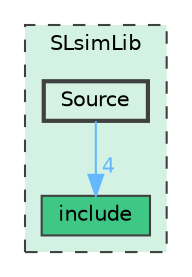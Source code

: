 digraph "SLsimLib/Source"
{
 // LATEX_PDF_SIZE
  bgcolor="transparent";
  edge [fontname=Helvetica,fontsize=10,labelfontname=Helvetica,labelfontsize=10];
  node [fontname=Helvetica,fontsize=10,shape=box,height=0.2,width=0.4];
  compound=true
  subgraph clusterdir_55925bd33ed9b71a1b473542f7ae7f24 {
    graph [ bgcolor="#d4f2e4", pencolor="grey25", label="SLsimLib", fontname=Helvetica,fontsize=10 style="filled,dashed", URL="dir_55925bd33ed9b71a1b473542f7ae7f24.html",tooltip=""]
  dir_d255db3c0926674bed0b75f79a4d7ac7 [label="include", fillcolor="#3fc786", color="grey25", style="filled", URL="dir_d255db3c0926674bed0b75f79a4d7ac7.html",tooltip=""];
  dir_cb428b61d941e55c08fe772b6baef088 [label="Source", fillcolor="#d4f2e4", color="grey25", style="filled,bold", URL="dir_cb428b61d941e55c08fe772b6baef088.html",tooltip=""];
  }
  dir_cb428b61d941e55c08fe772b6baef088->dir_d255db3c0926674bed0b75f79a4d7ac7 [headlabel="4", labeldistance=1.5 headhref="dir_000015_000009.html" href="dir_000015_000009.html" color="steelblue1" fontcolor="steelblue1"];
}
